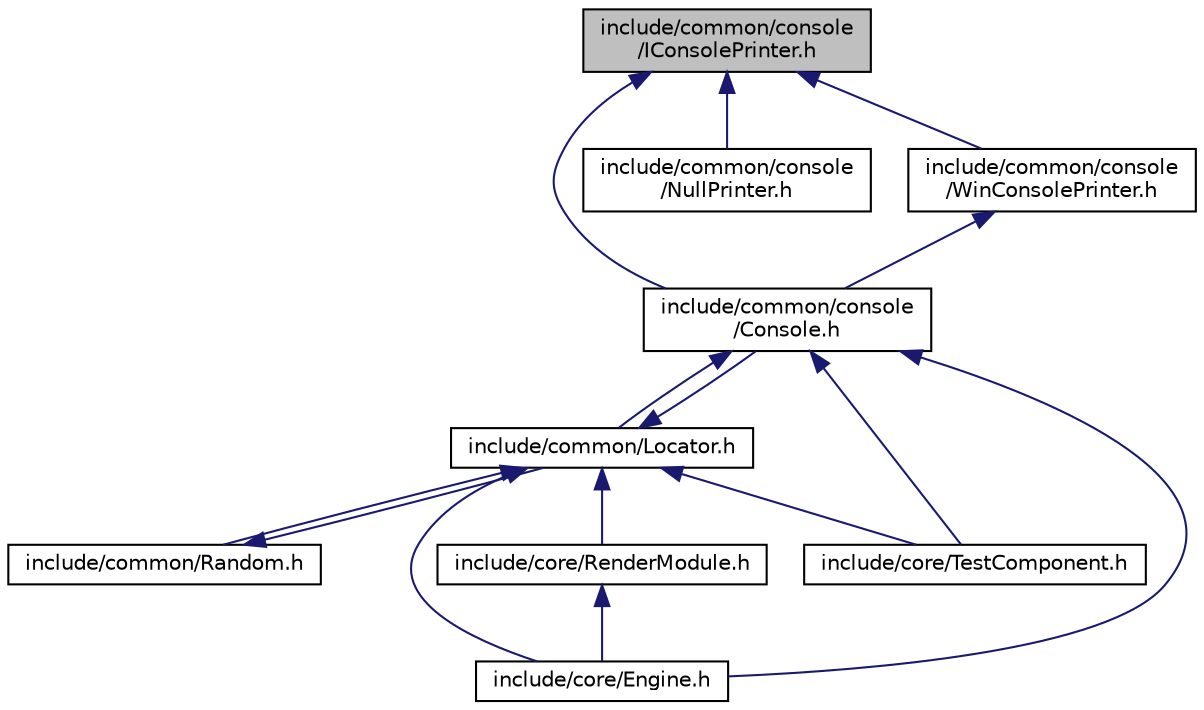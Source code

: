 digraph "include/common/console/IConsolePrinter.h"
{
 // LATEX_PDF_SIZE
  edge [fontname="Helvetica",fontsize="10",labelfontname="Helvetica",labelfontsize="10"];
  node [fontname="Helvetica",fontsize="10",shape=record];
  Node1 [label="include/common/console\l/IConsolePrinter.h",height=0.2,width=0.4,color="black", fillcolor="grey75", style="filled", fontcolor="black",tooltip=" "];
  Node1 -> Node2 [dir="back",color="midnightblue",fontsize="10",style="solid",fontname="Helvetica"];
  Node2 [label="include/common/console\l/Console.h",height=0.2,width=0.4,color="black", fillcolor="white", style="filled",URL="$_console_8h.html",tooltip=" "];
  Node2 -> Node3 [dir="back",color="midnightblue",fontsize="10",style="solid",fontname="Helvetica"];
  Node3 [label="include/common/Locator.h",height=0.2,width=0.4,color="black", fillcolor="white", style="filled",URL="$_locator_8h.html",tooltip=" "];
  Node3 -> Node2 [dir="back",color="midnightblue",fontsize="10",style="solid",fontname="Helvetica"];
  Node3 -> Node4 [dir="back",color="midnightblue",fontsize="10",style="solid",fontname="Helvetica"];
  Node4 [label="include/common/Random.h",height=0.2,width=0.4,color="black", fillcolor="white", style="filled",URL="$_random_8h.html",tooltip=" "];
  Node4 -> Node3 [dir="back",color="midnightblue",fontsize="10",style="solid",fontname="Helvetica"];
  Node3 -> Node5 [dir="back",color="midnightblue",fontsize="10",style="solid",fontname="Helvetica"];
  Node5 [label="include/core/Engine.h",height=0.2,width=0.4,color="black", fillcolor="white", style="filled",URL="$_engine_8h.html",tooltip=" "];
  Node3 -> Node6 [dir="back",color="midnightblue",fontsize="10",style="solid",fontname="Helvetica"];
  Node6 [label="include/core/RenderModule.h",height=0.2,width=0.4,color="black", fillcolor="white", style="filled",URL="$_render_module_8h.html",tooltip=" "];
  Node6 -> Node5 [dir="back",color="midnightblue",fontsize="10",style="solid",fontname="Helvetica"];
  Node3 -> Node7 [dir="back",color="midnightblue",fontsize="10",style="solid",fontname="Helvetica"];
  Node7 [label="include/core/TestComponent.h",height=0.2,width=0.4,color="black", fillcolor="white", style="filled",URL="$_test_component_8h.html",tooltip=" "];
  Node2 -> Node5 [dir="back",color="midnightblue",fontsize="10",style="solid",fontname="Helvetica"];
  Node2 -> Node7 [dir="back",color="midnightblue",fontsize="10",style="solid",fontname="Helvetica"];
  Node1 -> Node8 [dir="back",color="midnightblue",fontsize="10",style="solid",fontname="Helvetica"];
  Node8 [label="include/common/console\l/NullPrinter.h",height=0.2,width=0.4,color="black", fillcolor="white", style="filled",URL="$_null_printer_8h.html",tooltip=" "];
  Node1 -> Node9 [dir="back",color="midnightblue",fontsize="10",style="solid",fontname="Helvetica"];
  Node9 [label="include/common/console\l/WinConsolePrinter.h",height=0.2,width=0.4,color="black", fillcolor="white", style="filled",URL="$_win_console_printer_8h.html",tooltip=" "];
  Node9 -> Node2 [dir="back",color="midnightblue",fontsize="10",style="solid",fontname="Helvetica"];
}
